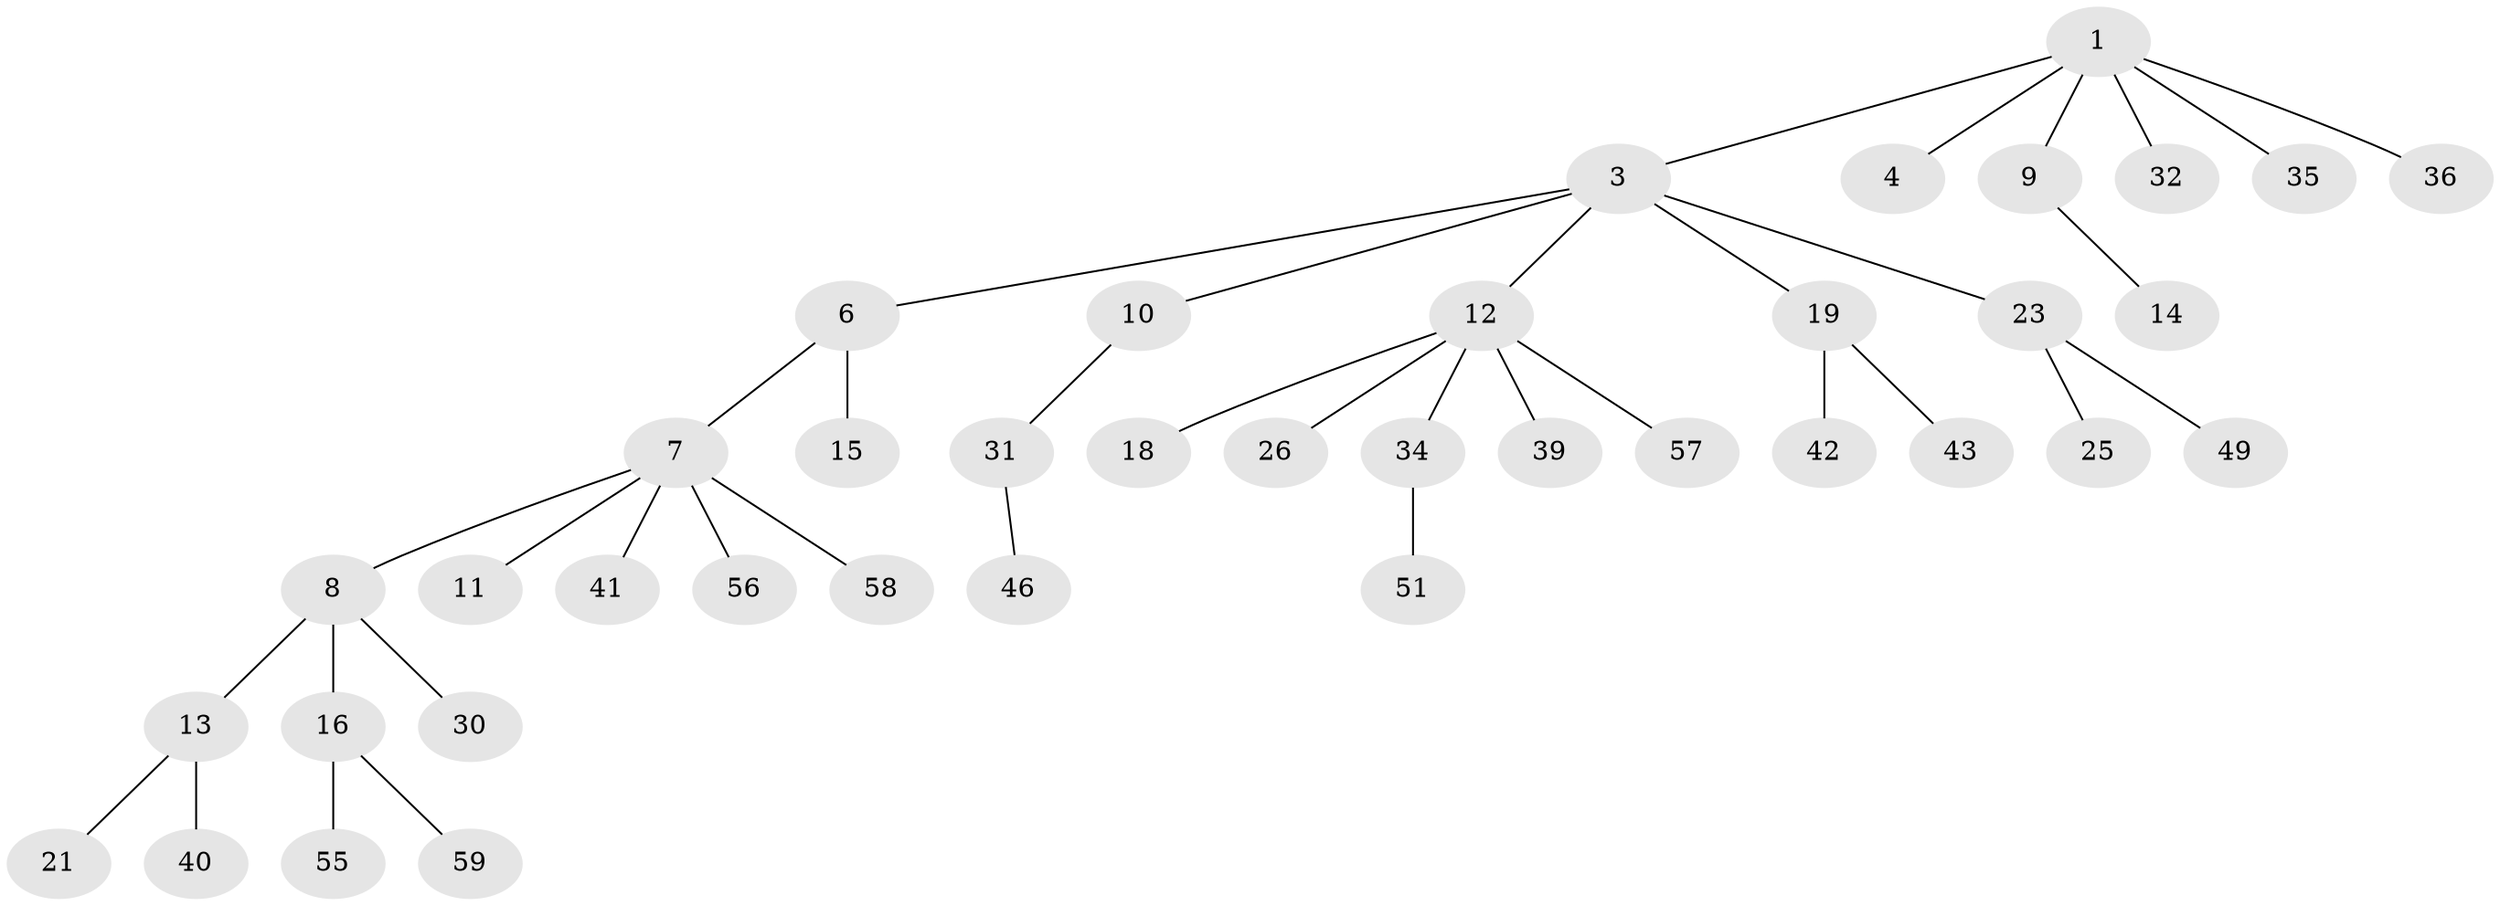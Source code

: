 // original degree distribution, {5: 0.03389830508474576, 3: 0.11864406779661017, 2: 0.2033898305084746, 4: 0.06779661016949153, 7: 0.01694915254237288, 1: 0.5423728813559322, 6: 0.01694915254237288}
// Generated by graph-tools (version 1.1) at 2025/11/02/27/25 16:11:25]
// undirected, 39 vertices, 38 edges
graph export_dot {
graph [start="1"]
  node [color=gray90,style=filled];
  1 [super="+2"];
  3 [super="+5"];
  4 [super="+37"];
  6 [super="+33"];
  7 [super="+20"];
  8 [super="+27"];
  9 [super="+38"];
  10 [super="+53"];
  11;
  12 [super="+22"];
  13 [super="+17"];
  14 [super="+47"];
  15;
  16 [super="+29"];
  18;
  19 [super="+45"];
  21 [super="+24"];
  23 [super="+28"];
  25;
  26;
  30;
  31;
  32;
  34 [super="+48"];
  35;
  36 [super="+52"];
  39;
  40;
  41 [super="+44"];
  42 [super="+50"];
  43;
  46;
  49;
  51 [super="+54"];
  55;
  56;
  57;
  58;
  59;
  1 -- 3;
  1 -- 4;
  1 -- 9;
  1 -- 36;
  1 -- 32;
  1 -- 35;
  3 -- 19;
  3 -- 6;
  3 -- 23;
  3 -- 10;
  3 -- 12;
  6 -- 7;
  6 -- 15;
  7 -- 8;
  7 -- 11;
  7 -- 41;
  7 -- 56;
  7 -- 58;
  8 -- 13;
  8 -- 16;
  8 -- 30;
  9 -- 14;
  10 -- 31;
  12 -- 18;
  12 -- 26;
  12 -- 34;
  12 -- 57;
  12 -- 39;
  13 -- 21;
  13 -- 40;
  16 -- 59;
  16 -- 55;
  19 -- 42;
  19 -- 43;
  23 -- 25;
  23 -- 49;
  31 -- 46;
  34 -- 51;
}
